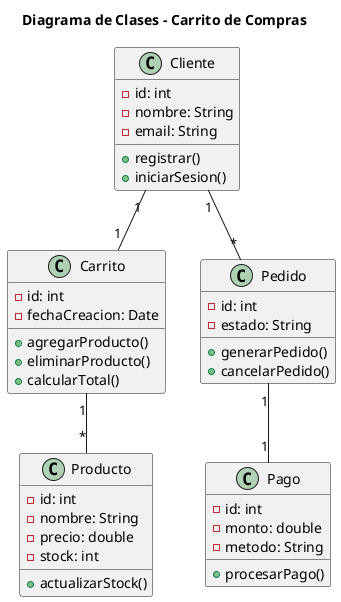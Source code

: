 @startuml
title Diagrama de Clases - Carrito de Compras

class Cliente {
  -id: int
  -nombre: String
  -email: String
  +registrar()
  +iniciarSesion()
}

class Carrito {
  -id: int
  -fechaCreacion: Date
  +agregarProducto()
  +eliminarProducto()
  +calcularTotal()
}

class Producto {
  -id: int
  -nombre: String
  -precio: double
  -stock: int
  +actualizarStock()
}

class Pedido {
  -id: int
  -estado: String
  +generarPedido()
  +cancelarPedido()
}

class Pago {
  -id: int
  -monto: double
  -metodo: String
  +procesarPago()
}

Cliente "1" -- "1" Carrito
Carrito "1" -- "*" Producto
Cliente "1" -- "*" Pedido
Pedido "1" -- "1" Pago

@enduml
